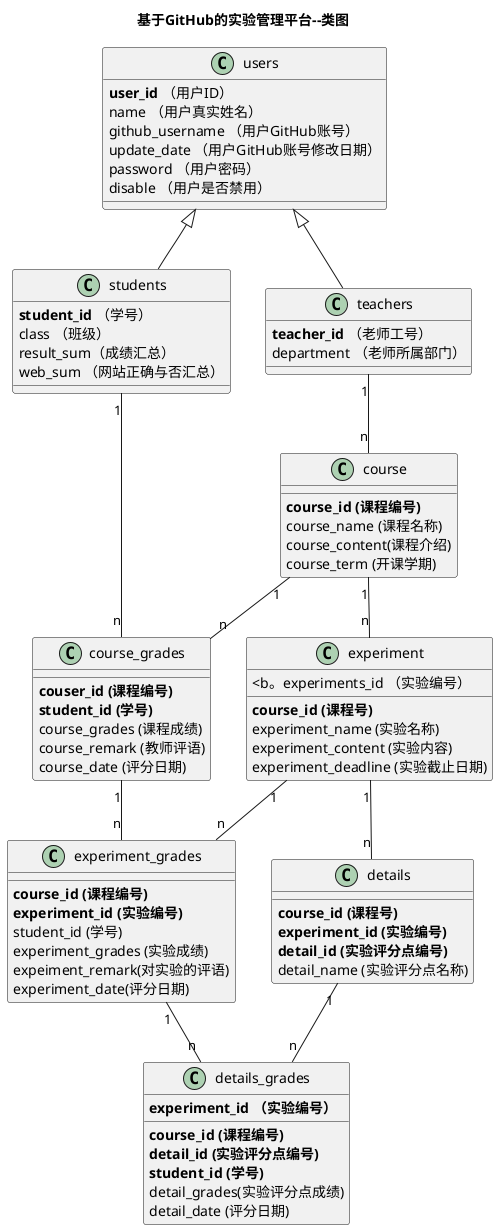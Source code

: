 @startuml
title 基于GitHub的实验管理平台--类图
class users {
    <b>user_id</b> （用户ID）
    name （用户真实姓名）
    github_username （用户GitHub账号）
    update_date （用户GitHub账号修改日期）
    password （用户密码）
    disable （用户是否禁用）
}
class teachers{
    <b>teacher_id</b> （老师工号）
    department （老师所属部门）
}
class students{
    <b>student_id</b> （学号）
    class （班级）
    result_sum（成绩汇总）
    web_sum （网站正确与否汇总）
}
users <|- students
users <|-- teachers

class course_grades{
    <b>couser_id (课程编号)
    <b>student_id (学号)
    course_grades (课程成绩)
    course_remark (教师评语)
    course_date (评分日期)
}
class course{
    <b>course_id (课程编号)
    course_name (课程名称)
    course_content(课程介绍)
    course_term (开课学期)
}
class experiment{
    <b>course_id (课程号)
    <b。experiments_id （实验编号）
    experiment_name (实验名称)
    experiment_content (实验内容)
    experiment_deadline (实验截止日期)
}
class experiment_grades{
    <b>course_id (课程编号)
    <b>experiment_id (实验编号)
    student_id (学号)
    experiment_grades (实验成绩)
    expeiment_remark(对实验的评语)
    experiment_date(评分日期)
}
class details{
    <b>course_id (课程号)
    <b>experiment_id (实验编号)
    <b>detail_id (实验评分点编号)
    detail_name (实验评分点名称)
}
class details_grades{
    <b>course_id (课程编号)
    <b>experiment_id （实验编号）
    <b>detail_id (实验评分点编号)
    <b>student_id (学号)
    detail_grades(实验评分点成绩)
    detail_date (评分日期)
}

students "1" -- "n"  course_grades
course_grades "1" -- "n" experiment_grades
teachers "1" -- "n"  course
course   "1" -- "n"  course_grades
course   "1" -- "n" experiment
experiment "1" -- "n" experiment_grades
experiment_grades "1" -- "n" details_grades
experiment "1" -- "n" details
details "1" -- "n" details_grades




@enduml